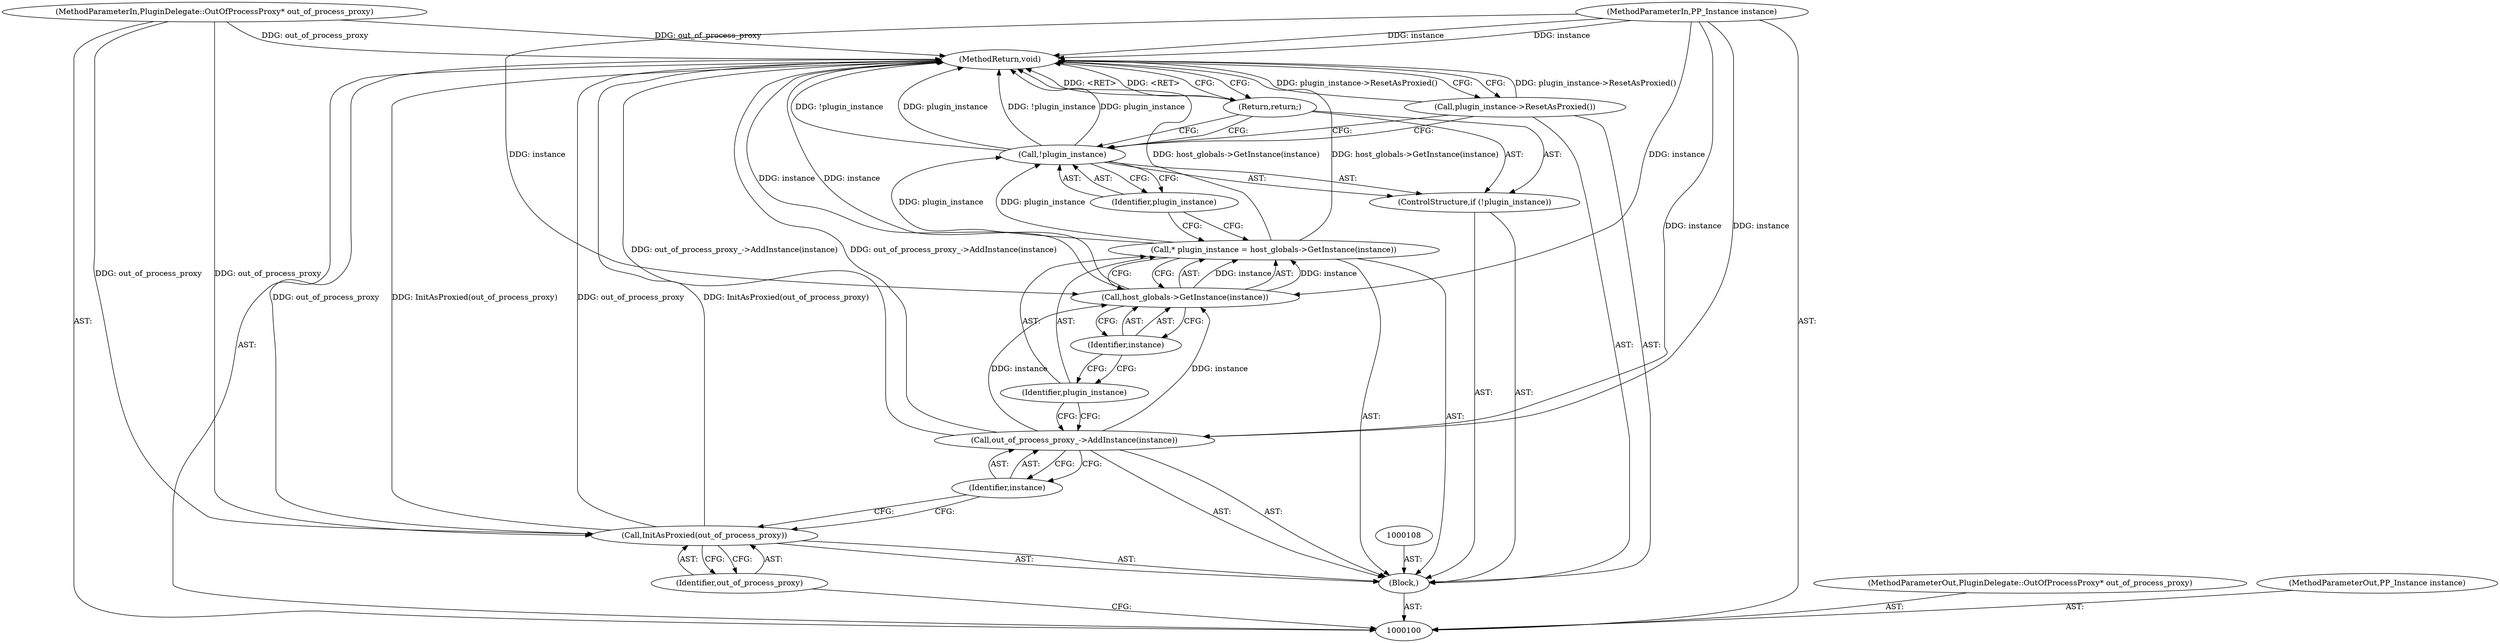 digraph "0_Chrome_3b0d77670a0613f409110817455d2137576b485a_20" {
"1000118" [label="(MethodReturn,void)"];
"1000117" [label="(Call,plugin_instance->ResetAsProxied())"];
"1000101" [label="(MethodParameterIn,PluginDelegate::OutOfProcessProxy* out_of_process_proxy)"];
"1000148" [label="(MethodParameterOut,PluginDelegate::OutOfProcessProxy* out_of_process_proxy)"];
"1000103" [label="(Block,)"];
"1000102" [label="(MethodParameterIn,PP_Instance instance)"];
"1000149" [label="(MethodParameterOut,PP_Instance instance)"];
"1000105" [label="(Identifier,out_of_process_proxy)"];
"1000104" [label="(Call,InitAsProxied(out_of_process_proxy))"];
"1000106" [label="(Call,out_of_process_proxy_->AddInstance(instance))"];
"1000107" [label="(Identifier,instance)"];
"1000109" [label="(Call,* plugin_instance = host_globals->GetInstance(instance))"];
"1000110" [label="(Identifier,plugin_instance)"];
"1000111" [label="(Call,host_globals->GetInstance(instance))"];
"1000112" [label="(Identifier,instance)"];
"1000113" [label="(ControlStructure,if (!plugin_instance))"];
"1000114" [label="(Call,!plugin_instance)"];
"1000115" [label="(Identifier,plugin_instance)"];
"1000116" [label="(Return,return;)"];
"1000118" -> "1000100"  [label="AST: "];
"1000118" -> "1000116"  [label="CFG: "];
"1000118" -> "1000117"  [label="CFG: "];
"1000116" -> "1000118"  [label="DDG: <RET>"];
"1000117" -> "1000118"  [label="DDG: plugin_instance->ResetAsProxied()"];
"1000104" -> "1000118"  [label="DDG: InitAsProxied(out_of_process_proxy)"];
"1000104" -> "1000118"  [label="DDG: out_of_process_proxy"];
"1000114" -> "1000118"  [label="DDG: !plugin_instance"];
"1000114" -> "1000118"  [label="DDG: plugin_instance"];
"1000101" -> "1000118"  [label="DDG: out_of_process_proxy"];
"1000109" -> "1000118"  [label="DDG: host_globals->GetInstance(instance)"];
"1000102" -> "1000118"  [label="DDG: instance"];
"1000111" -> "1000118"  [label="DDG: instance"];
"1000106" -> "1000118"  [label="DDG: out_of_process_proxy_->AddInstance(instance)"];
"1000117" -> "1000103"  [label="AST: "];
"1000117" -> "1000114"  [label="CFG: "];
"1000118" -> "1000117"  [label="CFG: "];
"1000117" -> "1000118"  [label="DDG: plugin_instance->ResetAsProxied()"];
"1000101" -> "1000100"  [label="AST: "];
"1000101" -> "1000118"  [label="DDG: out_of_process_proxy"];
"1000101" -> "1000104"  [label="DDG: out_of_process_proxy"];
"1000148" -> "1000100"  [label="AST: "];
"1000103" -> "1000100"  [label="AST: "];
"1000104" -> "1000103"  [label="AST: "];
"1000106" -> "1000103"  [label="AST: "];
"1000108" -> "1000103"  [label="AST: "];
"1000109" -> "1000103"  [label="AST: "];
"1000113" -> "1000103"  [label="AST: "];
"1000117" -> "1000103"  [label="AST: "];
"1000102" -> "1000100"  [label="AST: "];
"1000102" -> "1000118"  [label="DDG: instance"];
"1000102" -> "1000106"  [label="DDG: instance"];
"1000102" -> "1000111"  [label="DDG: instance"];
"1000149" -> "1000100"  [label="AST: "];
"1000105" -> "1000104"  [label="AST: "];
"1000105" -> "1000100"  [label="CFG: "];
"1000104" -> "1000105"  [label="CFG: "];
"1000104" -> "1000103"  [label="AST: "];
"1000104" -> "1000105"  [label="CFG: "];
"1000105" -> "1000104"  [label="AST: "];
"1000107" -> "1000104"  [label="CFG: "];
"1000104" -> "1000118"  [label="DDG: InitAsProxied(out_of_process_proxy)"];
"1000104" -> "1000118"  [label="DDG: out_of_process_proxy"];
"1000101" -> "1000104"  [label="DDG: out_of_process_proxy"];
"1000106" -> "1000103"  [label="AST: "];
"1000106" -> "1000107"  [label="CFG: "];
"1000107" -> "1000106"  [label="AST: "];
"1000110" -> "1000106"  [label="CFG: "];
"1000106" -> "1000118"  [label="DDG: out_of_process_proxy_->AddInstance(instance)"];
"1000102" -> "1000106"  [label="DDG: instance"];
"1000106" -> "1000111"  [label="DDG: instance"];
"1000107" -> "1000106"  [label="AST: "];
"1000107" -> "1000104"  [label="CFG: "];
"1000106" -> "1000107"  [label="CFG: "];
"1000109" -> "1000103"  [label="AST: "];
"1000109" -> "1000111"  [label="CFG: "];
"1000110" -> "1000109"  [label="AST: "];
"1000111" -> "1000109"  [label="AST: "];
"1000115" -> "1000109"  [label="CFG: "];
"1000109" -> "1000118"  [label="DDG: host_globals->GetInstance(instance)"];
"1000111" -> "1000109"  [label="DDG: instance"];
"1000109" -> "1000114"  [label="DDG: plugin_instance"];
"1000110" -> "1000109"  [label="AST: "];
"1000110" -> "1000106"  [label="CFG: "];
"1000112" -> "1000110"  [label="CFG: "];
"1000111" -> "1000109"  [label="AST: "];
"1000111" -> "1000112"  [label="CFG: "];
"1000112" -> "1000111"  [label="AST: "];
"1000109" -> "1000111"  [label="CFG: "];
"1000111" -> "1000118"  [label="DDG: instance"];
"1000111" -> "1000109"  [label="DDG: instance"];
"1000106" -> "1000111"  [label="DDG: instance"];
"1000102" -> "1000111"  [label="DDG: instance"];
"1000112" -> "1000111"  [label="AST: "];
"1000112" -> "1000110"  [label="CFG: "];
"1000111" -> "1000112"  [label="CFG: "];
"1000113" -> "1000103"  [label="AST: "];
"1000114" -> "1000113"  [label="AST: "];
"1000116" -> "1000113"  [label="AST: "];
"1000114" -> "1000113"  [label="AST: "];
"1000114" -> "1000115"  [label="CFG: "];
"1000115" -> "1000114"  [label="AST: "];
"1000116" -> "1000114"  [label="CFG: "];
"1000117" -> "1000114"  [label="CFG: "];
"1000114" -> "1000118"  [label="DDG: !plugin_instance"];
"1000114" -> "1000118"  [label="DDG: plugin_instance"];
"1000109" -> "1000114"  [label="DDG: plugin_instance"];
"1000115" -> "1000114"  [label="AST: "];
"1000115" -> "1000109"  [label="CFG: "];
"1000114" -> "1000115"  [label="CFG: "];
"1000116" -> "1000113"  [label="AST: "];
"1000116" -> "1000114"  [label="CFG: "];
"1000118" -> "1000116"  [label="CFG: "];
"1000116" -> "1000118"  [label="DDG: <RET>"];
}
